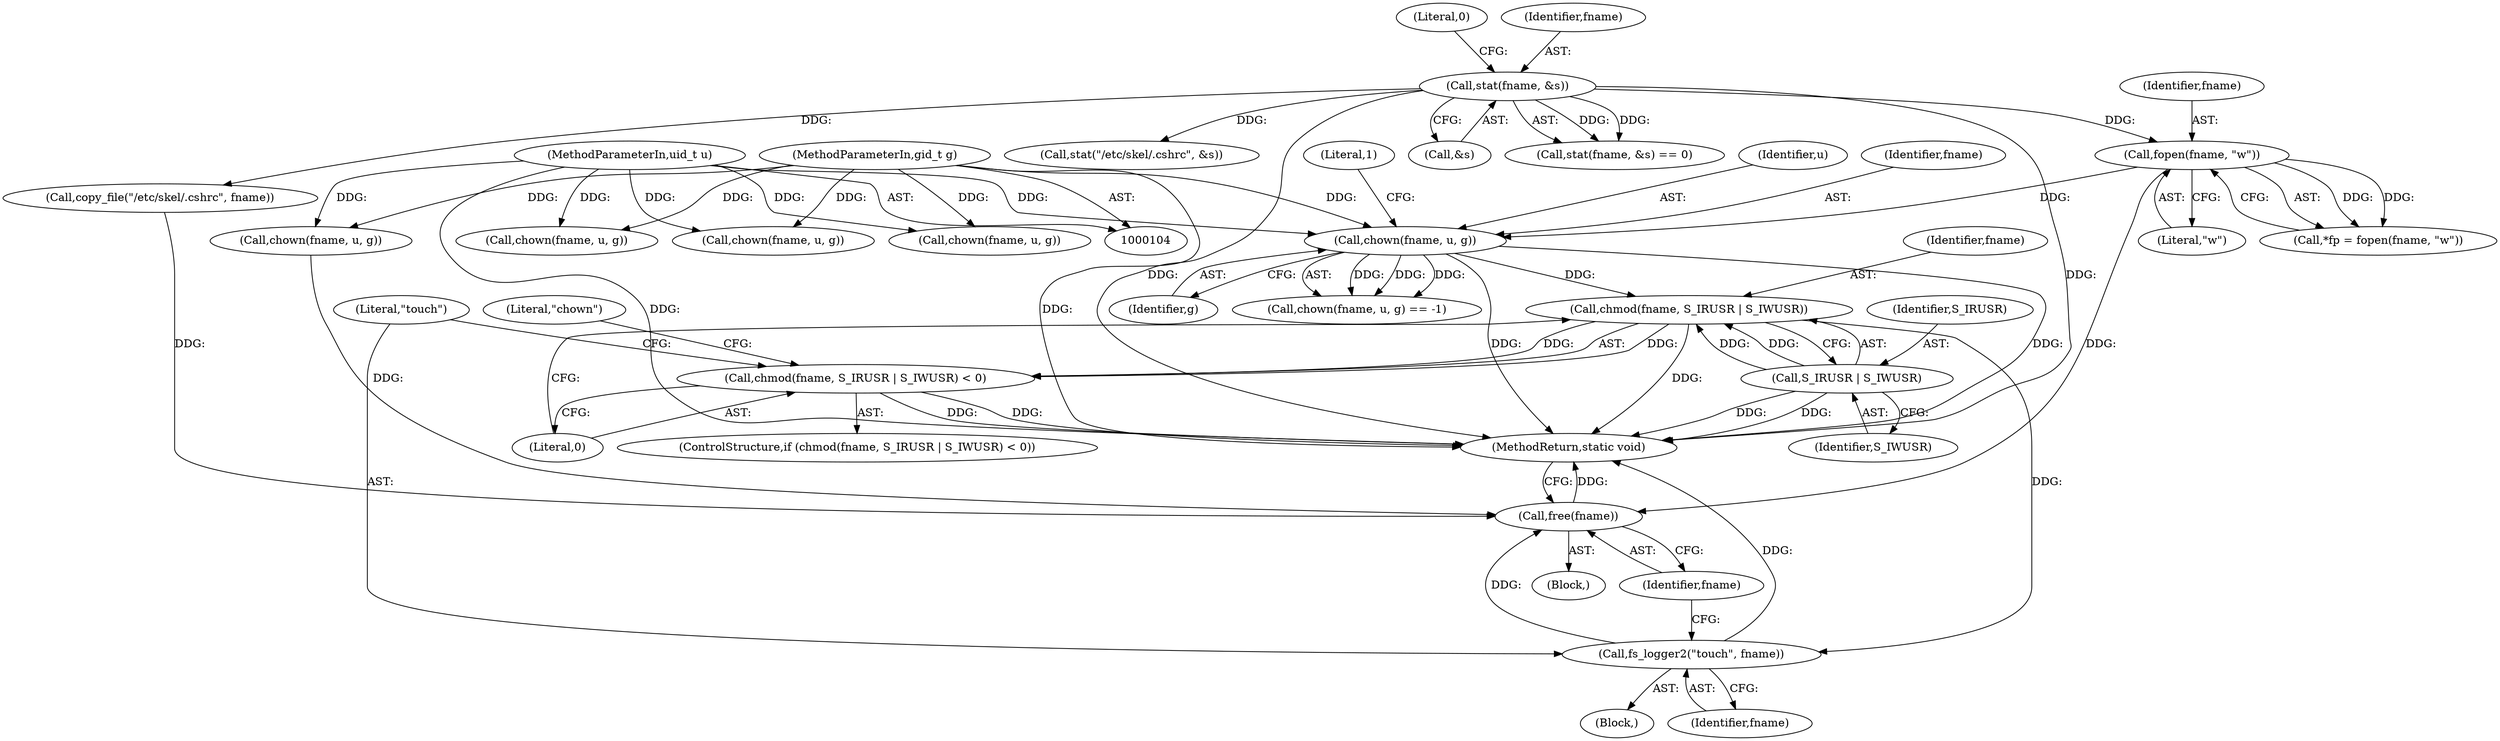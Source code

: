 digraph "0_firejail_903fd8a0789ca3cc3c21d84cd0282481515592ef_1@API" {
"1000298" [label="(Call,chmod(fname, S_IRUSR | S_IWUSR))"];
"1000288" [label="(Call,chown(fname, u, g))"];
"1000275" [label="(Call,fopen(fname, \"w\"))"];
"1000228" [label="(Call,stat(fname, &s))"];
"1000106" [label="(MethodParameterIn,uid_t u)"];
"1000107" [label="(MethodParameterIn,gid_t g)"];
"1000300" [label="(Call,S_IRUSR | S_IWUSR)"];
"1000297" [label="(Call,chmod(fname, S_IRUSR | S_IWUSR) < 0)"];
"1000306" [label="(Call,fs_logger2(\"touch\", fname))"];
"1000309" [label="(Call,free(fname))"];
"1000300" [label="(Call,S_IRUSR | S_IWUSR)"];
"1000288" [label="(Call,chown(fname, u, g))"];
"1000273" [label="(Call,*fp = fopen(fname, \"w\"))"];
"1000302" [label="(Identifier,S_IWUSR)"];
"1000371" [label="(MethodReturn,static void)"];
"1000187" [label="(Call,chown(fname, u, g))"];
"1000303" [label="(Literal,0)"];
"1000213" [label="(Block,)"];
"1000280" [label="(Block,)"];
"1000277" [label="(Literal,\"w\")"];
"1000232" [label="(Literal,0)"];
"1000297" [label="(Call,chmod(fname, S_IRUSR | S_IWUSR) < 0)"];
"1000107" [label="(MethodParameterIn,gid_t g)"];
"1000229" [label="(Identifier,fname)"];
"1000296" [label="(ControlStructure,if (chmod(fname, S_IRUSR | S_IWUSR) < 0))"];
"1000291" [label="(Identifier,g)"];
"1000236" [label="(Call,stat(\"/etc/skel/.cshrc\", &s))"];
"1000275" [label="(Call,fopen(fname, \"w\"))"];
"1000309" [label="(Call,free(fname))"];
"1000299" [label="(Identifier,fname)"];
"1000290" [label="(Identifier,u)"];
"1000159" [label="(Call,chown(fname, u, g))"];
"1000230" [label="(Call,&s)"];
"1000310" [label="(Identifier,fname)"];
"1000260" [label="(Call,chown(fname, u, g))"];
"1000289" [label="(Identifier,fname)"];
"1000305" [label="(Literal,\"chown\")"];
"1000307" [label="(Literal,\"touch\")"];
"1000359" [label="(Call,chown(fname, u, g))"];
"1000301" [label="(Identifier,S_IRUSR)"];
"1000227" [label="(Call,stat(fname, &s) == 0)"];
"1000308" [label="(Identifier,fname)"];
"1000287" [label="(Call,chown(fname, u, g) == -1)"];
"1000253" [label="(Call,copy_file(\"/etc/skel/.cshrc\", fname))"];
"1000106" [label="(MethodParameterIn,uid_t u)"];
"1000276" [label="(Identifier,fname)"];
"1000228" [label="(Call,stat(fname, &s))"];
"1000306" [label="(Call,fs_logger2(\"touch\", fname))"];
"1000298" [label="(Call,chmod(fname, S_IRUSR | S_IWUSR))"];
"1000293" [label="(Literal,1)"];
"1000298" -> "1000297"  [label="AST: "];
"1000298" -> "1000300"  [label="CFG: "];
"1000299" -> "1000298"  [label="AST: "];
"1000300" -> "1000298"  [label="AST: "];
"1000303" -> "1000298"  [label="CFG: "];
"1000298" -> "1000371"  [label="DDG: "];
"1000298" -> "1000297"  [label="DDG: "];
"1000298" -> "1000297"  [label="DDG: "];
"1000288" -> "1000298"  [label="DDG: "];
"1000300" -> "1000298"  [label="DDG: "];
"1000300" -> "1000298"  [label="DDG: "];
"1000298" -> "1000306"  [label="DDG: "];
"1000288" -> "1000287"  [label="AST: "];
"1000288" -> "1000291"  [label="CFG: "];
"1000289" -> "1000288"  [label="AST: "];
"1000290" -> "1000288"  [label="AST: "];
"1000291" -> "1000288"  [label="AST: "];
"1000293" -> "1000288"  [label="CFG: "];
"1000288" -> "1000371"  [label="DDG: "];
"1000288" -> "1000371"  [label="DDG: "];
"1000288" -> "1000287"  [label="DDG: "];
"1000288" -> "1000287"  [label="DDG: "];
"1000288" -> "1000287"  [label="DDG: "];
"1000275" -> "1000288"  [label="DDG: "];
"1000106" -> "1000288"  [label="DDG: "];
"1000107" -> "1000288"  [label="DDG: "];
"1000275" -> "1000273"  [label="AST: "];
"1000275" -> "1000277"  [label="CFG: "];
"1000276" -> "1000275"  [label="AST: "];
"1000277" -> "1000275"  [label="AST: "];
"1000273" -> "1000275"  [label="CFG: "];
"1000275" -> "1000273"  [label="DDG: "];
"1000275" -> "1000273"  [label="DDG: "];
"1000228" -> "1000275"  [label="DDG: "];
"1000275" -> "1000309"  [label="DDG: "];
"1000228" -> "1000227"  [label="AST: "];
"1000228" -> "1000230"  [label="CFG: "];
"1000229" -> "1000228"  [label="AST: "];
"1000230" -> "1000228"  [label="AST: "];
"1000232" -> "1000228"  [label="CFG: "];
"1000228" -> "1000371"  [label="DDG: "];
"1000228" -> "1000371"  [label="DDG: "];
"1000228" -> "1000227"  [label="DDG: "];
"1000228" -> "1000227"  [label="DDG: "];
"1000228" -> "1000236"  [label="DDG: "];
"1000228" -> "1000253"  [label="DDG: "];
"1000106" -> "1000104"  [label="AST: "];
"1000106" -> "1000371"  [label="DDG: "];
"1000106" -> "1000159"  [label="DDG: "];
"1000106" -> "1000187"  [label="DDG: "];
"1000106" -> "1000260"  [label="DDG: "];
"1000106" -> "1000359"  [label="DDG: "];
"1000107" -> "1000104"  [label="AST: "];
"1000107" -> "1000371"  [label="DDG: "];
"1000107" -> "1000159"  [label="DDG: "];
"1000107" -> "1000187"  [label="DDG: "];
"1000107" -> "1000260"  [label="DDG: "];
"1000107" -> "1000359"  [label="DDG: "];
"1000300" -> "1000302"  [label="CFG: "];
"1000301" -> "1000300"  [label="AST: "];
"1000302" -> "1000300"  [label="AST: "];
"1000300" -> "1000371"  [label="DDG: "];
"1000300" -> "1000371"  [label="DDG: "];
"1000297" -> "1000296"  [label="AST: "];
"1000297" -> "1000303"  [label="CFG: "];
"1000303" -> "1000297"  [label="AST: "];
"1000305" -> "1000297"  [label="CFG: "];
"1000307" -> "1000297"  [label="CFG: "];
"1000297" -> "1000371"  [label="DDG: "];
"1000297" -> "1000371"  [label="DDG: "];
"1000306" -> "1000280"  [label="AST: "];
"1000306" -> "1000308"  [label="CFG: "];
"1000307" -> "1000306"  [label="AST: "];
"1000308" -> "1000306"  [label="AST: "];
"1000310" -> "1000306"  [label="CFG: "];
"1000306" -> "1000371"  [label="DDG: "];
"1000306" -> "1000309"  [label="DDG: "];
"1000309" -> "1000213"  [label="AST: "];
"1000309" -> "1000310"  [label="CFG: "];
"1000310" -> "1000309"  [label="AST: "];
"1000371" -> "1000309"  [label="CFG: "];
"1000309" -> "1000371"  [label="DDG: "];
"1000253" -> "1000309"  [label="DDG: "];
"1000260" -> "1000309"  [label="DDG: "];
}
